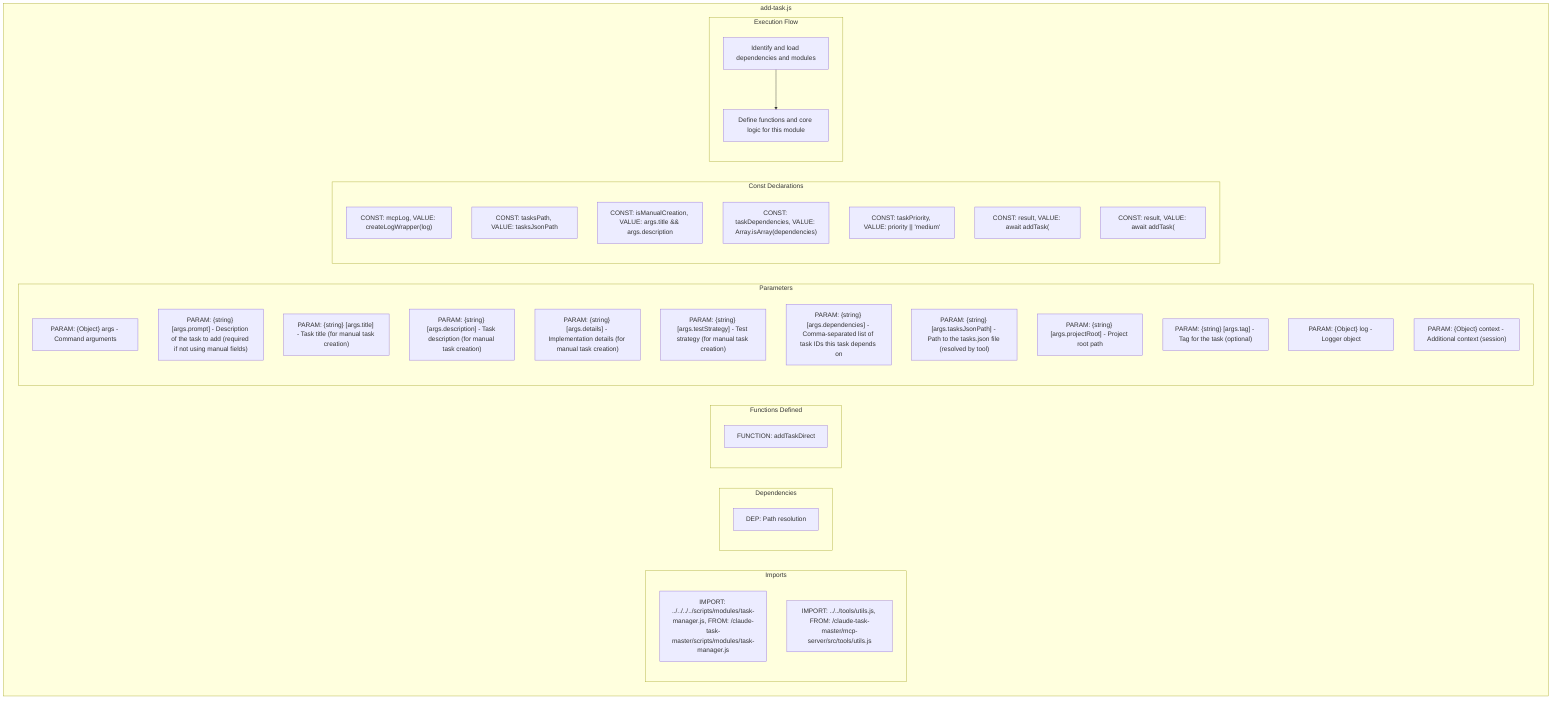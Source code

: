 flowchart TB
    subgraph Imports["Imports"]
        I1["IMPORT: ../../../../scripts/modules/task-manager.js, FROM: /claude-task-master/scripts/modules/task-manager.js"]
        I2["IMPORT: ../../tools/utils.js, FROM: /claude-task-master/mcp-server/src/tools/utils.js"]
    end
    subgraph Dependencies["Dependencies"]
        D1["DEP: Path resolution"]
    end
    subgraph FunctionsDefined["Functions Defined"]
        FU1["FUNCTION: addTaskDirect"]
    end
    subgraph Parameters["Parameters"]
        P1["PARAM: {Object} args - Command arguments"]
        P2["PARAM: {string} [args.prompt] - Description of the task to add (required if not using manual fields)"]
        P3["PARAM: {string} [args.title] - Task title (for manual task creation)"]
        P4["PARAM: {string} [args.description] - Task description (for manual task creation)"]
        P5["PARAM: {string} [args.details] - Implementation details (for manual task creation)"]
        P6["PARAM: {string} [args.testStrategy] - Test strategy (for manual task creation)"]
        P7["PARAM: {string} [args.dependencies] - Comma-separated list of task IDs this task depends on"]
        P8["PARAM: {string} [args.tasksJsonPath] - Path to the tasks.json file (resolved by tool)"]
        P9["PARAM: {string} [args.projectRoot] - Project root path"]
        P10["PARAM: {string} [args.tag] - Tag for the task (optional)"]
        P11["PARAM: {Object} log - Logger object"]
        P12["PARAM: {Object} context - Additional context (session)"]
    end
    subgraph Constants["Const Declarations"]
        C1["CONST: mcpLog, VALUE: createLogWrapper(log)"]
        C2["CONST: tasksPath, VALUE: tasksJsonPath"]
        C3["CONST: isManualCreation, VALUE: args.title && args.description"]
        C4["CONST: taskDependencies, VALUE: Array.isArray(dependencies)"]
        C5["CONST: taskPriority, VALUE: priority || 'medium'"]
        C6["CONST: result, VALUE: await addTask("]
        C7["CONST: result, VALUE: await addTask("]
    end
    subgraph ExecutionFlow["Execution Flow"]
        FL1["Identify and load dependencies and modules"]
        FL2["Define functions and core logic for this module"]
    end
    subgraph FileName["add-task.js"]
        Imports
        Dependencies
        FunctionsDefined
        Parameters
        Constants
        ExecutionFlow
    end
    FL1 --> FL2